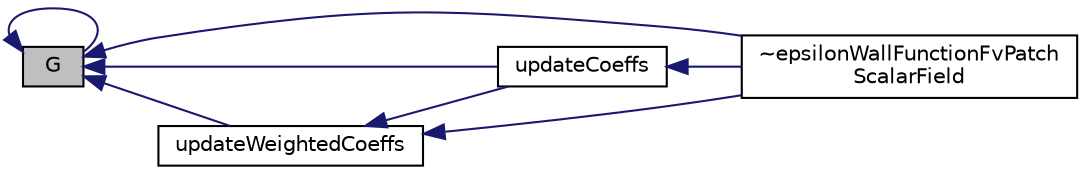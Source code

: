digraph "G"
{
  bgcolor="transparent";
  edge [fontname="Helvetica",fontsize="10",labelfontname="Helvetica",labelfontsize="10"];
  node [fontname="Helvetica",fontsize="10",shape=record];
  rankdir="LR";
  Node1846 [label="G",height=0.2,width=0.4,color="black", fillcolor="grey75", style="filled", fontcolor="black"];
  Node1846 -> Node1846 [dir="back",color="midnightblue",fontsize="10",style="solid",fontname="Helvetica"];
  Node1846 -> Node1847 [dir="back",color="midnightblue",fontsize="10",style="solid",fontname="Helvetica"];
  Node1847 [label="updateCoeffs",height=0.2,width=0.4,color="black",URL="$a32129.html#a7e24eafac629d3733181cd942d4c902f",tooltip="Update the coefficients associated with the patch field. "];
  Node1847 -> Node1848 [dir="back",color="midnightblue",fontsize="10",style="solid",fontname="Helvetica"];
  Node1848 [label="~epsilonWallFunctionFvPatch\lScalarField",height=0.2,width=0.4,color="black",URL="$a32129.html#a98881bea9b62755b180a80471c61424e",tooltip="Destructor. "];
  Node1846 -> Node1849 [dir="back",color="midnightblue",fontsize="10",style="solid",fontname="Helvetica"];
  Node1849 [label="updateWeightedCoeffs",height=0.2,width=0.4,color="black",URL="$a32129.html#abdb19742355ced144cd0033d4c5b1e35",tooltip="Update the coefficients associated with the patch field. "];
  Node1849 -> Node1847 [dir="back",color="midnightblue",fontsize="10",style="solid",fontname="Helvetica"];
  Node1849 -> Node1848 [dir="back",color="midnightblue",fontsize="10",style="solid",fontname="Helvetica"];
  Node1846 -> Node1848 [dir="back",color="midnightblue",fontsize="10",style="solid",fontname="Helvetica"];
}
